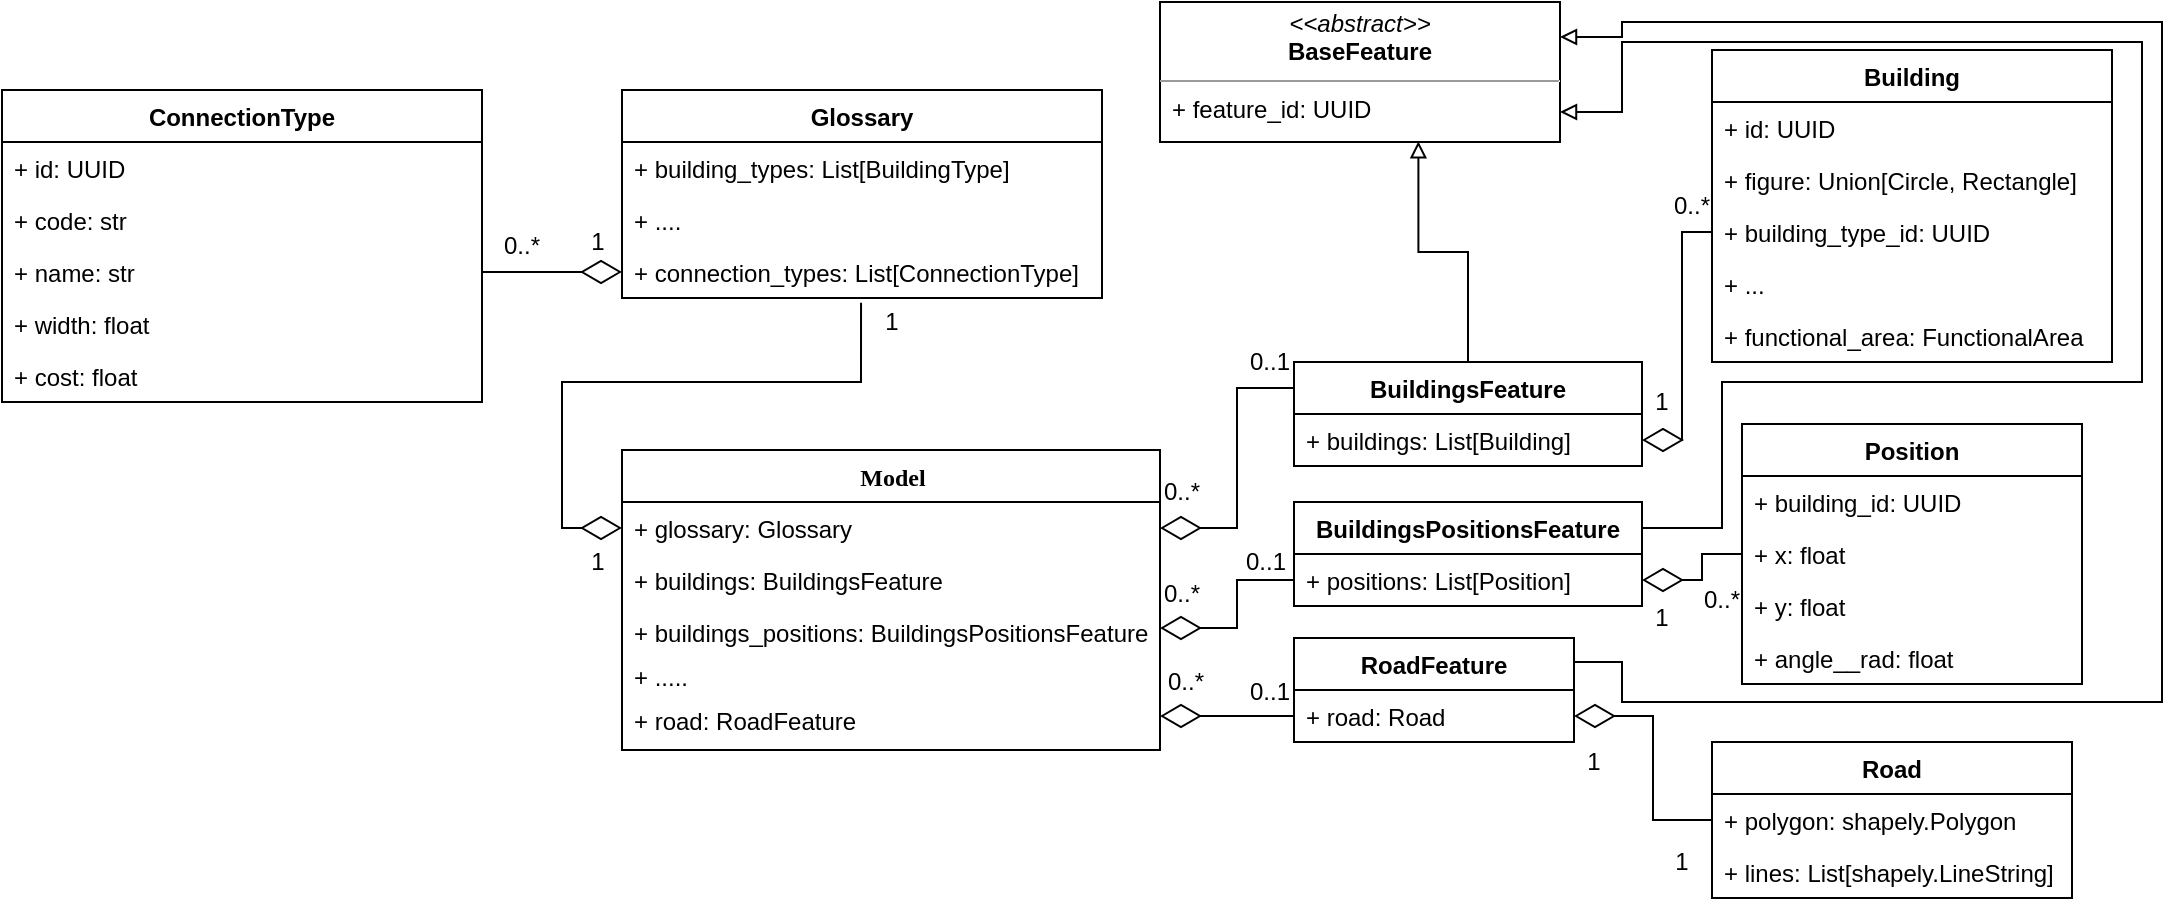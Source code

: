 <mxfile version="17.2.4" type="device"><diagram id="yh67HL_5r4qgjTGViO7g" name="Страница 1"><mxGraphModel dx="2281" dy="1059" grid="1" gridSize="10" guides="1" tooltips="1" connect="1" arrows="1" fold="1" page="1" pageScale="1" pageWidth="827" pageHeight="1169" math="0" shadow="0"><root><mxCell id="0"/><mxCell id="1" parent="0"/><mxCell id="nsyHcnahbO2yO2pzHv2d-1" value="" style="group" vertex="1" connectable="0" parent="1"><mxGeometry x="319" width="200" height="70" as="geometry"/></mxCell><mxCell id="nsyHcnahbO2yO2pzHv2d-2" value="&lt;p style=&quot;margin: 0px ; margin-top: 4px ; text-align: center&quot;&gt;&lt;i&gt;&amp;lt;&amp;lt;abstract&amp;gt;&amp;gt;&lt;/i&gt;&lt;br&gt;&lt;b&gt;BaseFeature&lt;/b&gt;&lt;br&gt;&lt;/p&gt;&lt;hr size=&quot;1&quot;&gt;&lt;p style=&quot;margin: 0px ; margin-left: 4px&quot;&gt;&lt;br&gt;&lt;/p&gt;" style="verticalAlign=top;align=left;overflow=fill;fontSize=12;fontFamily=Helvetica;html=1;rounded=0;shadow=0;comic=0;labelBackgroundColor=none;strokeWidth=1" vertex="1" parent="nsyHcnahbO2yO2pzHv2d-1"><mxGeometry width="200" height="70" as="geometry"/></mxCell><mxCell id="nsyHcnahbO2yO2pzHv2d-3" value="+ feature_id: UUID" style="text;html=1;strokeColor=none;fillColor=none;align=left;verticalAlign=top;spacingLeft=4;spacingRight=4;whiteSpace=wrap;overflow=hidden;rotatable=0;points=[[0,0.5],[1,0.5]];portConstraint=eastwest;" vertex="1" parent="nsyHcnahbO2yO2pzHv2d-1"><mxGeometry y="40" width="200" height="30" as="geometry"/></mxCell><mxCell id="nsyHcnahbO2yO2pzHv2d-4" value="Model" style="swimlane;html=1;fontStyle=1;align=center;verticalAlign=top;childLayout=stackLayout;horizontal=1;startSize=26;horizontalStack=0;resizeParent=1;resizeLast=0;collapsible=1;marginBottom=0;swimlaneFillColor=#ffffff;rounded=0;shadow=0;comic=0;labelBackgroundColor=none;strokeWidth=1;fillColor=none;fontFamily=Verdana;fontSize=12" vertex="1" parent="1"><mxGeometry x="50" y="224" width="269" height="150" as="geometry"/></mxCell><mxCell id="nsyHcnahbO2yO2pzHv2d-5" value="+ glossary: Glossary" style="text;html=1;strokeColor=none;fillColor=none;align=left;verticalAlign=top;spacingLeft=4;spacingRight=4;whiteSpace=wrap;overflow=hidden;rotatable=0;points=[[0,0.5],[1,0.5]];portConstraint=eastwest;" vertex="1" parent="nsyHcnahbO2yO2pzHv2d-4"><mxGeometry y="26" width="269" height="26" as="geometry"/></mxCell><mxCell id="nsyHcnahbO2yO2pzHv2d-6" value="+ buildings: BuildingsFeature" style="text;html=1;strokeColor=none;fillColor=none;align=left;verticalAlign=top;spacingLeft=4;spacingRight=4;whiteSpace=wrap;overflow=hidden;rotatable=0;points=[[0,0.5],[1,0.5]];portConstraint=eastwest;" vertex="1" parent="nsyHcnahbO2yO2pzHv2d-4"><mxGeometry y="52" width="269" height="26" as="geometry"/></mxCell><mxCell id="nsyHcnahbO2yO2pzHv2d-7" value="+ buildings_positions: BuildingsPositionsFeature" style="text;html=1;strokeColor=none;fillColor=none;align=left;verticalAlign=top;spacingLeft=4;spacingRight=4;whiteSpace=wrap;overflow=hidden;rotatable=0;points=[[0,0.5],[1,0.5]];portConstraint=eastwest;" vertex="1" parent="nsyHcnahbO2yO2pzHv2d-4"><mxGeometry y="78" width="269" height="22" as="geometry"/></mxCell><mxCell id="nsyHcnahbO2yO2pzHv2d-8" value="+ ....." style="text;html=1;strokeColor=none;fillColor=none;align=left;verticalAlign=top;spacingLeft=4;spacingRight=4;whiteSpace=wrap;overflow=hidden;rotatable=0;points=[[0,0.5],[1,0.5]];portConstraint=eastwest;" vertex="1" parent="nsyHcnahbO2yO2pzHv2d-4"><mxGeometry y="100" width="269" height="22" as="geometry"/></mxCell><mxCell id="nsyHcnahbO2yO2pzHv2d-9" value="+ road: RoadFeature" style="text;html=1;strokeColor=none;fillColor=none;align=left;verticalAlign=top;spacingLeft=4;spacingRight=4;whiteSpace=wrap;overflow=hidden;rotatable=0;points=[[0,0.5],[1,0.5]];portConstraint=eastwest;" vertex="1" parent="nsyHcnahbO2yO2pzHv2d-4"><mxGeometry y="122" width="269" height="22" as="geometry"/></mxCell><mxCell id="nsyHcnahbO2yO2pzHv2d-47" style="edgeStyle=orthogonalEdgeStyle;rounded=0;orthogonalLoop=1;jettySize=auto;html=1;exitX=0;exitY=0.5;exitDx=0;exitDy=0;entryX=1;entryY=0.5;entryDx=0;entryDy=0;endArrow=diamondThin;endFill=0;endSize=18;" edge="1" parent="1" source="nsyHcnahbO2yO2pzHv2d-35" target="nsyHcnahbO2yO2pzHv2d-9"><mxGeometry relative="1" as="geometry"/></mxCell><mxCell id="nsyHcnahbO2yO2pzHv2d-34" value="RoadFeature" style="swimlane;fontStyle=1;childLayout=stackLayout;horizontal=1;startSize=26;fillColor=none;horizontalStack=0;resizeParent=1;resizeParentMax=0;resizeLast=0;collapsible=1;marginBottom=0;" vertex="1" parent="1"><mxGeometry x="386" y="318" width="140" height="52" as="geometry"/></mxCell><mxCell id="nsyHcnahbO2yO2pzHv2d-35" value="+ road: Road" style="text;strokeColor=none;fillColor=none;align=left;verticalAlign=top;spacingLeft=4;spacingRight=4;overflow=hidden;rotatable=0;points=[[0,0.5],[1,0.5]];portConstraint=eastwest;" vertex="1" parent="nsyHcnahbO2yO2pzHv2d-34"><mxGeometry y="26" width="140" height="26" as="geometry"/></mxCell><mxCell id="nsyHcnahbO2yO2pzHv2d-46" style="edgeStyle=orthogonalEdgeStyle;rounded=0;orthogonalLoop=1;jettySize=auto;html=1;exitX=0;exitY=0.5;exitDx=0;exitDy=0;entryX=1;entryY=0.5;entryDx=0;entryDy=0;endArrow=diamondThin;endFill=0;endSize=18;" edge="1" parent="1" source="nsyHcnahbO2yO2pzHv2d-38" target="nsyHcnahbO2yO2pzHv2d-35"><mxGeometry relative="1" as="geometry"/></mxCell><mxCell id="nsyHcnahbO2yO2pzHv2d-38" value="Road" style="swimlane;fontStyle=1;childLayout=stackLayout;horizontal=1;startSize=26;fillColor=none;horizontalStack=0;resizeParent=1;resizeParentMax=0;resizeLast=0;collapsible=1;marginBottom=0;" vertex="1" parent="1"><mxGeometry x="595" y="370" width="180" height="78" as="geometry"/></mxCell><mxCell id="nsyHcnahbO2yO2pzHv2d-39" value="+ polygon: shapely.Polygon" style="text;strokeColor=none;fillColor=none;align=left;verticalAlign=top;spacingLeft=4;spacingRight=4;overflow=hidden;rotatable=0;points=[[0,0.5],[1,0.5]];portConstraint=eastwest;" vertex="1" parent="nsyHcnahbO2yO2pzHv2d-38"><mxGeometry y="26" width="180" height="26" as="geometry"/></mxCell><mxCell id="nsyHcnahbO2yO2pzHv2d-40" value="+ lines: List[shapely.LineString]" style="text;strokeColor=none;fillColor=none;align=left;verticalAlign=top;spacingLeft=4;spacingRight=4;overflow=hidden;rotatable=0;points=[[0,0.5],[1,0.5]];portConstraint=eastwest;" vertex="1" parent="nsyHcnahbO2yO2pzHv2d-38"><mxGeometry y="52" width="180" height="26" as="geometry"/></mxCell><mxCell id="nsyHcnahbO2yO2pzHv2d-75" style="edgeStyle=orthogonalEdgeStyle;rounded=0;orthogonalLoop=1;jettySize=auto;html=1;exitX=1;exitY=0.25;exitDx=0;exitDy=0;endArrow=block;endFill=0;endSize=6;entryX=1;entryY=0.5;entryDx=0;entryDy=0;" edge="1" parent="1" source="nsyHcnahbO2yO2pzHv2d-49" target="nsyHcnahbO2yO2pzHv2d-3"><mxGeometry relative="1" as="geometry"><mxPoint x="530" y="40" as="targetPoint"/><Array as="points"><mxPoint x="600" y="263"/><mxPoint x="600" y="190"/><mxPoint x="810" y="190"/><mxPoint x="810" y="20"/><mxPoint x="550" y="20"/><mxPoint x="550" y="55"/></Array></mxGeometry></mxCell><mxCell id="nsyHcnahbO2yO2pzHv2d-49" value="BuildingsPositionsFeature" style="swimlane;fontStyle=1;childLayout=stackLayout;horizontal=1;startSize=26;fillColor=none;horizontalStack=0;resizeParent=1;resizeParentMax=0;resizeLast=0;collapsible=1;marginBottom=0;" vertex="1" parent="1"><mxGeometry x="386" y="250" width="174" height="52" as="geometry"/></mxCell><mxCell id="nsyHcnahbO2yO2pzHv2d-50" value="+ positions: List[Position]" style="text;strokeColor=none;fillColor=none;align=left;verticalAlign=top;spacingLeft=4;spacingRight=4;overflow=hidden;rotatable=0;points=[[0,0.5],[1,0.5]];portConstraint=eastwest;" vertex="1" parent="nsyHcnahbO2yO2pzHv2d-49"><mxGeometry y="26" width="174" height="26" as="geometry"/></mxCell><mxCell id="nsyHcnahbO2yO2pzHv2d-59" style="edgeStyle=orthogonalEdgeStyle;rounded=0;orthogonalLoop=1;jettySize=auto;html=1;exitX=0;exitY=0.5;exitDx=0;exitDy=0;entryX=1;entryY=0.5;entryDx=0;entryDy=0;endArrow=diamondThin;endFill=0;endSize=18;" edge="1" parent="1" source="nsyHcnahbO2yO2pzHv2d-54" target="nsyHcnahbO2yO2pzHv2d-50"><mxGeometry relative="1" as="geometry"/></mxCell><mxCell id="nsyHcnahbO2yO2pzHv2d-54" value="Position" style="swimlane;fontStyle=1;childLayout=stackLayout;horizontal=1;startSize=26;fillColor=none;horizontalStack=0;resizeParent=1;resizeParentMax=0;resizeLast=0;collapsible=1;marginBottom=0;" vertex="1" parent="1"><mxGeometry x="610" y="211" width="170" height="130" as="geometry"/></mxCell><mxCell id="nsyHcnahbO2yO2pzHv2d-55" value="+ building_id: UUID" style="text;strokeColor=none;fillColor=none;align=left;verticalAlign=top;spacingLeft=4;spacingRight=4;overflow=hidden;rotatable=0;points=[[0,0.5],[1,0.5]];portConstraint=eastwest;" vertex="1" parent="nsyHcnahbO2yO2pzHv2d-54"><mxGeometry y="26" width="170" height="26" as="geometry"/></mxCell><mxCell id="nsyHcnahbO2yO2pzHv2d-56" value="+ x: float" style="text;strokeColor=none;fillColor=none;align=left;verticalAlign=top;spacingLeft=4;spacingRight=4;overflow=hidden;rotatable=0;points=[[0,0.5],[1,0.5]];portConstraint=eastwest;" vertex="1" parent="nsyHcnahbO2yO2pzHv2d-54"><mxGeometry y="52" width="170" height="26" as="geometry"/></mxCell><mxCell id="nsyHcnahbO2yO2pzHv2d-57" value="+ y: float" style="text;strokeColor=none;fillColor=none;align=left;verticalAlign=top;spacingLeft=4;spacingRight=4;overflow=hidden;rotatable=0;points=[[0,0.5],[1,0.5]];portConstraint=eastwest;" vertex="1" parent="nsyHcnahbO2yO2pzHv2d-54"><mxGeometry y="78" width="170" height="26" as="geometry"/></mxCell><mxCell id="nsyHcnahbO2yO2pzHv2d-58" value="+ angle__rad: float" style="text;strokeColor=none;fillColor=none;align=left;verticalAlign=top;spacingLeft=4;spacingRight=4;overflow=hidden;rotatable=0;points=[[0,0.5],[1,0.5]];portConstraint=eastwest;" vertex="1" parent="nsyHcnahbO2yO2pzHv2d-54"><mxGeometry y="104" width="170" height="26" as="geometry"/></mxCell><mxCell id="nsyHcnahbO2yO2pzHv2d-60" style="edgeStyle=orthogonalEdgeStyle;rounded=0;orthogonalLoop=1;jettySize=auto;html=1;exitX=0;exitY=0.5;exitDx=0;exitDy=0;entryX=1;entryY=0.5;entryDx=0;entryDy=0;endArrow=diamondThin;endFill=0;endSize=18;" edge="1" parent="1" source="nsyHcnahbO2yO2pzHv2d-50" target="nsyHcnahbO2yO2pzHv2d-7"><mxGeometry relative="1" as="geometry"/></mxCell><mxCell id="nsyHcnahbO2yO2pzHv2d-65" style="edgeStyle=orthogonalEdgeStyle;rounded=0;orthogonalLoop=1;jettySize=auto;html=1;exitX=0;exitY=0.25;exitDx=0;exitDy=0;entryX=1;entryY=0.5;entryDx=0;entryDy=0;endArrow=diamondThin;endFill=0;endSize=18;" edge="1" parent="1" source="nsyHcnahbO2yO2pzHv2d-61" target="nsyHcnahbO2yO2pzHv2d-5"><mxGeometry relative="1" as="geometry"/></mxCell><mxCell id="nsyHcnahbO2yO2pzHv2d-76" style="edgeStyle=orthogonalEdgeStyle;rounded=0;orthogonalLoop=1;jettySize=auto;html=1;exitX=0.5;exitY=0;exitDx=0;exitDy=0;entryX=0.646;entryY=0.989;entryDx=0;entryDy=0;entryPerimeter=0;endArrow=block;endFill=0;endSize=6;" edge="1" parent="1" source="nsyHcnahbO2yO2pzHv2d-61" target="nsyHcnahbO2yO2pzHv2d-3"><mxGeometry relative="1" as="geometry"/></mxCell><mxCell id="nsyHcnahbO2yO2pzHv2d-61" value="BuildingsFeature" style="swimlane;fontStyle=1;childLayout=stackLayout;horizontal=1;startSize=26;fillColor=none;horizontalStack=0;resizeParent=1;resizeParentMax=0;resizeLast=0;collapsible=1;marginBottom=0;" vertex="1" parent="1"><mxGeometry x="386" y="180" width="174" height="52" as="geometry"/></mxCell><mxCell id="nsyHcnahbO2yO2pzHv2d-62" value="+ buildings: List[Building]" style="text;strokeColor=none;fillColor=none;align=left;verticalAlign=top;spacingLeft=4;spacingRight=4;overflow=hidden;rotatable=0;points=[[0,0.5],[1,0.5]];portConstraint=eastwest;" vertex="1" parent="nsyHcnahbO2yO2pzHv2d-61"><mxGeometry y="26" width="174" height="26" as="geometry"/></mxCell><mxCell id="nsyHcnahbO2yO2pzHv2d-66" value="Building" style="swimlane;fontStyle=1;childLayout=stackLayout;horizontal=1;startSize=26;fillColor=none;horizontalStack=0;resizeParent=1;resizeParentMax=0;resizeLast=0;collapsible=1;marginBottom=0;" vertex="1" parent="1"><mxGeometry x="595" y="24" width="200" height="156" as="geometry"/></mxCell><mxCell id="nsyHcnahbO2yO2pzHv2d-67" value="+ id: UUID" style="text;strokeColor=none;fillColor=none;align=left;verticalAlign=top;spacingLeft=4;spacingRight=4;overflow=hidden;rotatable=0;points=[[0,0.5],[1,0.5]];portConstraint=eastwest;" vertex="1" parent="nsyHcnahbO2yO2pzHv2d-66"><mxGeometry y="26" width="200" height="26" as="geometry"/></mxCell><mxCell id="nsyHcnahbO2yO2pzHv2d-68" value="+ figure: Union[Circle, Rectangle]" style="text;strokeColor=none;fillColor=none;align=left;verticalAlign=top;spacingLeft=4;spacingRight=4;overflow=hidden;rotatable=0;points=[[0,0.5],[1,0.5]];portConstraint=eastwest;" vertex="1" parent="nsyHcnahbO2yO2pzHv2d-66"><mxGeometry y="52" width="200" height="26" as="geometry"/></mxCell><mxCell id="nsyHcnahbO2yO2pzHv2d-69" value="+ building_type_id: UUID" style="text;strokeColor=none;fillColor=none;align=left;verticalAlign=top;spacingLeft=4;spacingRight=4;overflow=hidden;rotatable=0;points=[[0,0.5],[1,0.5]];portConstraint=eastwest;" vertex="1" parent="nsyHcnahbO2yO2pzHv2d-66"><mxGeometry y="78" width="200" height="26" as="geometry"/></mxCell><mxCell id="nsyHcnahbO2yO2pzHv2d-70" value="+ ..." style="text;strokeColor=none;fillColor=none;align=left;verticalAlign=top;spacingLeft=4;spacingRight=4;overflow=hidden;rotatable=0;points=[[0,0.5],[1,0.5]];portConstraint=eastwest;" vertex="1" parent="nsyHcnahbO2yO2pzHv2d-66"><mxGeometry y="104" width="200" height="26" as="geometry"/></mxCell><mxCell id="nsyHcnahbO2yO2pzHv2d-71" value="+ functional_area: FunctionalArea" style="text;strokeColor=none;fillColor=none;align=left;verticalAlign=top;spacingLeft=4;spacingRight=4;overflow=hidden;rotatable=0;points=[[0,0.5],[1,0.5]];portConstraint=eastwest;" vertex="1" parent="nsyHcnahbO2yO2pzHv2d-66"><mxGeometry y="130" width="200" height="26" as="geometry"/></mxCell><mxCell id="nsyHcnahbO2yO2pzHv2d-72" style="edgeStyle=orthogonalEdgeStyle;rounded=0;orthogonalLoop=1;jettySize=auto;html=1;exitX=0;exitY=0.5;exitDx=0;exitDy=0;entryX=1;entryY=0.5;entryDx=0;entryDy=0;endArrow=diamondThin;endFill=0;endSize=18;" edge="1" parent="1" source="nsyHcnahbO2yO2pzHv2d-69" target="nsyHcnahbO2yO2pzHv2d-62"><mxGeometry relative="1" as="geometry"><Array as="points"><mxPoint x="580" y="115"/><mxPoint x="580" y="219"/></Array></mxGeometry></mxCell><mxCell id="nsyHcnahbO2yO2pzHv2d-77" style="edgeStyle=orthogonalEdgeStyle;rounded=0;orthogonalLoop=1;jettySize=auto;html=1;endArrow=block;endFill=0;endSize=6;entryX=1;entryY=0.25;entryDx=0;entryDy=0;exitX=1;exitY=0.25;exitDx=0;exitDy=0;" edge="1" parent="1" source="nsyHcnahbO2yO2pzHv2d-34" target="nsyHcnahbO2yO2pzHv2d-2"><mxGeometry relative="1" as="geometry"><mxPoint x="560" y="10" as="targetPoint"/><mxPoint x="570" y="340" as="sourcePoint"/><Array as="points"><mxPoint x="550" y="330"/><mxPoint x="550" y="350"/><mxPoint x="820" y="350"/><mxPoint x="820" y="10"/><mxPoint x="550" y="10"/><mxPoint x="550" y="17"/></Array></mxGeometry></mxCell><mxCell id="nsyHcnahbO2yO2pzHv2d-85" value="0..1" style="text;html=1;strokeColor=none;fillColor=none;align=center;verticalAlign=middle;whiteSpace=wrap;rounded=0;" vertex="1" parent="1"><mxGeometry x="364" y="170" width="20" height="20" as="geometry"/></mxCell><mxCell id="nsyHcnahbO2yO2pzHv2d-86" value="0..1" style="text;html=1;strokeColor=none;fillColor=none;align=center;verticalAlign=middle;whiteSpace=wrap;rounded=0;" vertex="1" parent="1"><mxGeometry x="362" y="270" width="20" height="20" as="geometry"/></mxCell><mxCell id="nsyHcnahbO2yO2pzHv2d-87" value="0..1" style="text;html=1;strokeColor=none;fillColor=none;align=center;verticalAlign=middle;whiteSpace=wrap;rounded=0;" vertex="1" parent="1"><mxGeometry x="364" y="335" width="20" height="20" as="geometry"/></mxCell><mxCell id="nsyHcnahbO2yO2pzHv2d-88" value="1" style="text;html=1;strokeColor=none;fillColor=none;align=center;verticalAlign=middle;whiteSpace=wrap;rounded=0;" vertex="1" parent="1"><mxGeometry x="526" y="370" width="20" height="20" as="geometry"/></mxCell><mxCell id="nsyHcnahbO2yO2pzHv2d-89" value="1" style="text;html=1;strokeColor=none;fillColor=none;align=center;verticalAlign=middle;whiteSpace=wrap;rounded=0;" vertex="1" parent="1"><mxGeometry x="570" y="420" width="20" height="20" as="geometry"/></mxCell><mxCell id="nsyHcnahbO2yO2pzHv2d-92" value="1" style="text;html=1;strokeColor=none;fillColor=none;align=center;verticalAlign=middle;whiteSpace=wrap;rounded=0;" vertex="1" parent="1"><mxGeometry x="560" y="298" width="20" height="20" as="geometry"/></mxCell><mxCell id="nsyHcnahbO2yO2pzHv2d-93" value="0..*" style="text;html=1;strokeColor=none;fillColor=none;align=center;verticalAlign=middle;whiteSpace=wrap;rounded=0;" vertex="1" parent="1"><mxGeometry x="590" y="289" width="20" height="20" as="geometry"/></mxCell><mxCell id="nsyHcnahbO2yO2pzHv2d-94" value="0..*" style="text;html=1;strokeColor=none;fillColor=none;align=center;verticalAlign=middle;whiteSpace=wrap;rounded=0;" vertex="1" parent="1"><mxGeometry x="575" y="92" width="20" height="20" as="geometry"/></mxCell><mxCell id="nsyHcnahbO2yO2pzHv2d-95" value="1" style="text;html=1;strokeColor=none;fillColor=none;align=center;verticalAlign=middle;whiteSpace=wrap;rounded=0;" vertex="1" parent="1"><mxGeometry x="560" y="190" width="20" height="20" as="geometry"/></mxCell><mxCell id="nsyHcnahbO2yO2pzHv2d-99" value="Glossary" style="swimlane;fontStyle=1;childLayout=stackLayout;horizontal=1;startSize=26;fillColor=none;horizontalStack=0;resizeParent=1;resizeParentMax=0;resizeLast=0;collapsible=1;marginBottom=0;" vertex="1" parent="1"><mxGeometry x="50" y="44" width="240" height="104" as="geometry"/></mxCell><mxCell id="nsyHcnahbO2yO2pzHv2d-100" value="+ building_types: List[BuildingType]" style="text;strokeColor=none;fillColor=none;align=left;verticalAlign=top;spacingLeft=4;spacingRight=4;overflow=hidden;rotatable=0;points=[[0,0.5],[1,0.5]];portConstraint=eastwest;" vertex="1" parent="nsyHcnahbO2yO2pzHv2d-99"><mxGeometry y="26" width="240" height="26" as="geometry"/></mxCell><mxCell id="nsyHcnahbO2yO2pzHv2d-101" value="+ ...." style="text;strokeColor=none;fillColor=none;align=left;verticalAlign=top;spacingLeft=4;spacingRight=4;overflow=hidden;rotatable=0;points=[[0,0.5],[1,0.5]];portConstraint=eastwest;" vertex="1" parent="nsyHcnahbO2yO2pzHv2d-99"><mxGeometry y="52" width="240" height="26" as="geometry"/></mxCell><mxCell id="nsyHcnahbO2yO2pzHv2d-103" value="+ connection_types: List[ConnectionType]" style="text;strokeColor=none;fillColor=none;align=left;verticalAlign=top;spacingLeft=4;spacingRight=4;overflow=hidden;rotatable=0;points=[[0,0.5],[1,0.5]];portConstraint=eastwest;" vertex="1" parent="nsyHcnahbO2yO2pzHv2d-99"><mxGeometry y="78" width="240" height="26" as="geometry"/></mxCell><mxCell id="nsyHcnahbO2yO2pzHv2d-104" value="0..*" style="text;html=1;strokeColor=none;fillColor=none;align=center;verticalAlign=middle;whiteSpace=wrap;rounded=0;" vertex="1" parent="1"><mxGeometry x="320" y="235" width="20" height="20" as="geometry"/></mxCell><mxCell id="nsyHcnahbO2yO2pzHv2d-105" value="0..*" style="text;html=1;strokeColor=none;fillColor=none;align=center;verticalAlign=middle;whiteSpace=wrap;rounded=0;" vertex="1" parent="1"><mxGeometry x="320" y="286" width="20" height="20" as="geometry"/></mxCell><mxCell id="nsyHcnahbO2yO2pzHv2d-106" value="0..*" style="text;html=1;strokeColor=none;fillColor=none;align=center;verticalAlign=middle;whiteSpace=wrap;rounded=0;" vertex="1" parent="1"><mxGeometry x="322" y="330" width="20" height="20" as="geometry"/></mxCell><mxCell id="nsyHcnahbO2yO2pzHv2d-107" style="edgeStyle=orthogonalEdgeStyle;rounded=0;orthogonalLoop=1;jettySize=auto;html=1;exitX=0.498;exitY=1.092;exitDx=0;exitDy=0;entryX=0;entryY=0.5;entryDx=0;entryDy=0;endArrow=diamondThin;endFill=0;endSize=18;exitPerimeter=0;" edge="1" parent="1" source="nsyHcnahbO2yO2pzHv2d-103" target="nsyHcnahbO2yO2pzHv2d-5"><mxGeometry relative="1" as="geometry"><Array as="points"><mxPoint x="169" y="190"/><mxPoint x="20" y="190"/><mxPoint x="20" y="263"/></Array></mxGeometry></mxCell><mxCell id="oMq4z76ivDwkaDMPTmg--1" value="1" style="text;html=1;strokeColor=none;fillColor=none;align=center;verticalAlign=middle;whiteSpace=wrap;rounded=0;" vertex="1" parent="1"><mxGeometry x="174.5" y="150" width="20" height="20" as="geometry"/></mxCell><mxCell id="oMq4z76ivDwkaDMPTmg--2" value="1" style="text;html=1;strokeColor=none;fillColor=none;align=center;verticalAlign=middle;whiteSpace=wrap;rounded=0;" vertex="1" parent="1"><mxGeometry x="28" y="270" width="20" height="20" as="geometry"/></mxCell><mxCell id="apYfChYRsCYkA0qgN1CS-1" value="ConnectionType" style="swimlane;fontStyle=1;childLayout=stackLayout;horizontal=1;startSize=26;fillColor=none;horizontalStack=0;resizeParent=1;resizeParentMax=0;resizeLast=0;collapsible=1;marginBottom=0;" vertex="1" parent="1"><mxGeometry x="-260" y="44" width="240" height="156" as="geometry"/></mxCell><mxCell id="apYfChYRsCYkA0qgN1CS-2" value="+ id: UUID" style="text;strokeColor=none;fillColor=none;align=left;verticalAlign=top;spacingLeft=4;spacingRight=4;overflow=hidden;rotatable=0;points=[[0,0.5],[1,0.5]];portConstraint=eastwest;" vertex="1" parent="apYfChYRsCYkA0qgN1CS-1"><mxGeometry y="26" width="240" height="26" as="geometry"/></mxCell><mxCell id="apYfChYRsCYkA0qgN1CS-6" value="+ code: str" style="text;strokeColor=none;fillColor=none;align=left;verticalAlign=top;spacingLeft=4;spacingRight=4;overflow=hidden;rotatable=0;points=[[0,0.5],[1,0.5]];portConstraint=eastwest;" vertex="1" parent="apYfChYRsCYkA0qgN1CS-1"><mxGeometry y="52" width="240" height="26" as="geometry"/></mxCell><mxCell id="apYfChYRsCYkA0qgN1CS-3" value="+ name: str" style="text;strokeColor=none;fillColor=none;align=left;verticalAlign=top;spacingLeft=4;spacingRight=4;overflow=hidden;rotatable=0;points=[[0,0.5],[1,0.5]];portConstraint=eastwest;" vertex="1" parent="apYfChYRsCYkA0qgN1CS-1"><mxGeometry y="78" width="240" height="26" as="geometry"/></mxCell><mxCell id="apYfChYRsCYkA0qgN1CS-4" value="+ width: float" style="text;strokeColor=none;fillColor=none;align=left;verticalAlign=top;spacingLeft=4;spacingRight=4;overflow=hidden;rotatable=0;points=[[0,0.5],[1,0.5]];portConstraint=eastwest;" vertex="1" parent="apYfChYRsCYkA0qgN1CS-1"><mxGeometry y="104" width="240" height="26" as="geometry"/></mxCell><mxCell id="apYfChYRsCYkA0qgN1CS-5" value="+ cost: float" style="text;strokeColor=none;fillColor=none;align=left;verticalAlign=top;spacingLeft=4;spacingRight=4;overflow=hidden;rotatable=0;points=[[0,0.5],[1,0.5]];portConstraint=eastwest;" vertex="1" parent="apYfChYRsCYkA0qgN1CS-1"><mxGeometry y="130" width="240" height="26" as="geometry"/></mxCell><mxCell id="apYfChYRsCYkA0qgN1CS-8" style="edgeStyle=orthogonalEdgeStyle;rounded=0;orthogonalLoop=1;jettySize=auto;html=1;exitX=1;exitY=0.5;exitDx=0;exitDy=0;entryX=0;entryY=0.5;entryDx=0;entryDy=0;endArrow=diamondThin;endFill=0;endSize=18;" edge="1" parent="1" source="apYfChYRsCYkA0qgN1CS-3" target="nsyHcnahbO2yO2pzHv2d-103"><mxGeometry relative="1" as="geometry"/></mxCell><mxCell id="apYfChYRsCYkA0qgN1CS-9" value="1" style="text;html=1;strokeColor=none;fillColor=none;align=center;verticalAlign=middle;whiteSpace=wrap;rounded=0;" vertex="1" parent="1"><mxGeometry x="28" y="110" width="20" height="20" as="geometry"/></mxCell><mxCell id="apYfChYRsCYkA0qgN1CS-10" value="0..*" style="text;html=1;strokeColor=none;fillColor=none;align=center;verticalAlign=middle;whiteSpace=wrap;rounded=0;" vertex="1" parent="1"><mxGeometry x="-10" y="112" width="20" height="20" as="geometry"/></mxCell></root></mxGraphModel></diagram></mxfile>